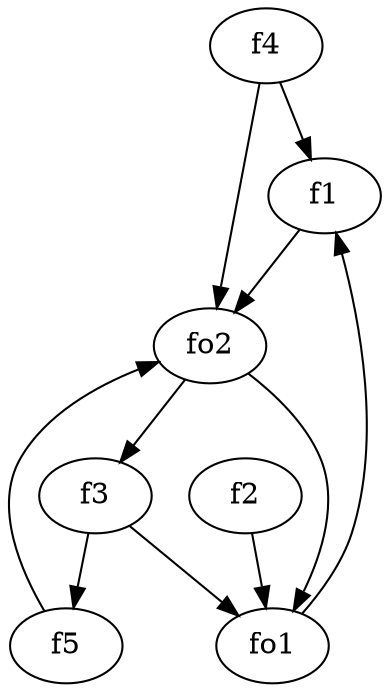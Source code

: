 strict digraph  {
f1;
f2;
f3;
f4;
f5;
fo1;
fo2;
f1 -> fo2  [weight=2];
f2 -> fo1  [weight=2];
f3 -> fo1  [weight=2];
f3 -> f5  [weight=2];
f4 -> f1  [weight=2];
f4 -> fo2  [weight=2];
f5 -> fo2  [weight=2];
fo1 -> f1  [weight=2];
fo2 -> f3  [weight=2];
fo2 -> fo1  [weight=2];
}
